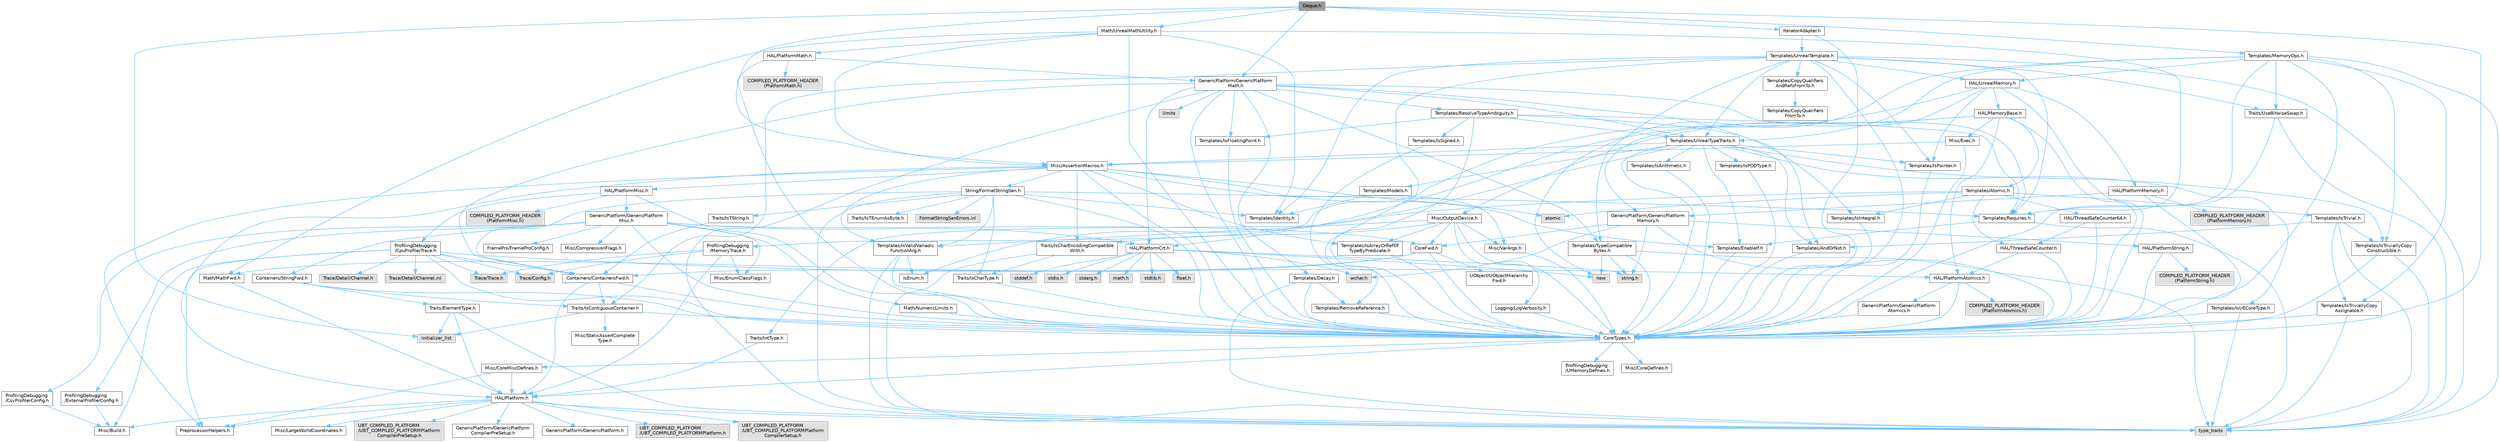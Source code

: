 digraph "Deque.h"
{
 // INTERACTIVE_SVG=YES
 // LATEX_PDF_SIZE
  bgcolor="transparent";
  edge [fontname=Helvetica,fontsize=10,labelfontname=Helvetica,labelfontsize=10];
  node [fontname=Helvetica,fontsize=10,shape=box,height=0.2,width=0.4];
  Node1 [id="Node000001",label="Deque.h",height=0.2,width=0.4,color="gray40", fillcolor="grey60", style="filled", fontcolor="black",tooltip=" "];
  Node1 -> Node2 [id="edge1_Node000001_Node000002",color="steelblue1",style="solid",tooltip=" "];
  Node2 [id="Node000002",label="CoreTypes.h",height=0.2,width=0.4,color="grey40", fillcolor="white", style="filled",URL="$dc/dec/CoreTypes_8h.html",tooltip=" "];
  Node2 -> Node3 [id="edge2_Node000002_Node000003",color="steelblue1",style="solid",tooltip=" "];
  Node3 [id="Node000003",label="HAL/Platform.h",height=0.2,width=0.4,color="grey40", fillcolor="white", style="filled",URL="$d9/dd0/Platform_8h.html",tooltip=" "];
  Node3 -> Node4 [id="edge3_Node000003_Node000004",color="steelblue1",style="solid",tooltip=" "];
  Node4 [id="Node000004",label="Misc/Build.h",height=0.2,width=0.4,color="grey40", fillcolor="white", style="filled",URL="$d3/dbb/Build_8h.html",tooltip=" "];
  Node3 -> Node5 [id="edge4_Node000003_Node000005",color="steelblue1",style="solid",tooltip=" "];
  Node5 [id="Node000005",label="Misc/LargeWorldCoordinates.h",height=0.2,width=0.4,color="grey40", fillcolor="white", style="filled",URL="$d2/dcb/LargeWorldCoordinates_8h.html",tooltip=" "];
  Node3 -> Node6 [id="edge5_Node000003_Node000006",color="steelblue1",style="solid",tooltip=" "];
  Node6 [id="Node000006",label="type_traits",height=0.2,width=0.4,color="grey60", fillcolor="#E0E0E0", style="filled",tooltip=" "];
  Node3 -> Node7 [id="edge6_Node000003_Node000007",color="steelblue1",style="solid",tooltip=" "];
  Node7 [id="Node000007",label="PreprocessorHelpers.h",height=0.2,width=0.4,color="grey40", fillcolor="white", style="filled",URL="$db/ddb/PreprocessorHelpers_8h.html",tooltip=" "];
  Node3 -> Node8 [id="edge7_Node000003_Node000008",color="steelblue1",style="solid",tooltip=" "];
  Node8 [id="Node000008",label="UBT_COMPILED_PLATFORM\l/UBT_COMPILED_PLATFORMPlatform\lCompilerPreSetup.h",height=0.2,width=0.4,color="grey60", fillcolor="#E0E0E0", style="filled",tooltip=" "];
  Node3 -> Node9 [id="edge8_Node000003_Node000009",color="steelblue1",style="solid",tooltip=" "];
  Node9 [id="Node000009",label="GenericPlatform/GenericPlatform\lCompilerPreSetup.h",height=0.2,width=0.4,color="grey40", fillcolor="white", style="filled",URL="$d9/dc8/GenericPlatformCompilerPreSetup_8h.html",tooltip=" "];
  Node3 -> Node10 [id="edge9_Node000003_Node000010",color="steelblue1",style="solid",tooltip=" "];
  Node10 [id="Node000010",label="GenericPlatform/GenericPlatform.h",height=0.2,width=0.4,color="grey40", fillcolor="white", style="filled",URL="$d6/d84/GenericPlatform_8h.html",tooltip=" "];
  Node3 -> Node11 [id="edge10_Node000003_Node000011",color="steelblue1",style="solid",tooltip=" "];
  Node11 [id="Node000011",label="UBT_COMPILED_PLATFORM\l/UBT_COMPILED_PLATFORMPlatform.h",height=0.2,width=0.4,color="grey60", fillcolor="#E0E0E0", style="filled",tooltip=" "];
  Node3 -> Node12 [id="edge11_Node000003_Node000012",color="steelblue1",style="solid",tooltip=" "];
  Node12 [id="Node000012",label="UBT_COMPILED_PLATFORM\l/UBT_COMPILED_PLATFORMPlatform\lCompilerSetup.h",height=0.2,width=0.4,color="grey60", fillcolor="#E0E0E0", style="filled",tooltip=" "];
  Node2 -> Node13 [id="edge12_Node000002_Node000013",color="steelblue1",style="solid",tooltip=" "];
  Node13 [id="Node000013",label="ProfilingDebugging\l/UMemoryDefines.h",height=0.2,width=0.4,color="grey40", fillcolor="white", style="filled",URL="$d2/da2/UMemoryDefines_8h.html",tooltip=" "];
  Node2 -> Node14 [id="edge13_Node000002_Node000014",color="steelblue1",style="solid",tooltip=" "];
  Node14 [id="Node000014",label="Misc/CoreMiscDefines.h",height=0.2,width=0.4,color="grey40", fillcolor="white", style="filled",URL="$da/d38/CoreMiscDefines_8h.html",tooltip=" "];
  Node14 -> Node3 [id="edge14_Node000014_Node000003",color="steelblue1",style="solid",tooltip=" "];
  Node14 -> Node7 [id="edge15_Node000014_Node000007",color="steelblue1",style="solid",tooltip=" "];
  Node2 -> Node15 [id="edge16_Node000002_Node000015",color="steelblue1",style="solid",tooltip=" "];
  Node15 [id="Node000015",label="Misc/CoreDefines.h",height=0.2,width=0.4,color="grey40", fillcolor="white", style="filled",URL="$d3/dd2/CoreDefines_8h.html",tooltip=" "];
  Node1 -> Node16 [id="edge17_Node000001_Node000016",color="steelblue1",style="solid",tooltip=" "];
  Node16 [id="Node000016",label="GenericPlatform/GenericPlatform\lMath.h",height=0.2,width=0.4,color="grey40", fillcolor="white", style="filled",URL="$d5/d79/GenericPlatformMath_8h.html",tooltip=" "];
  Node16 -> Node2 [id="edge18_Node000016_Node000002",color="steelblue1",style="solid",tooltip=" "];
  Node16 -> Node17 [id="edge19_Node000016_Node000017",color="steelblue1",style="solid",tooltip=" "];
  Node17 [id="Node000017",label="Containers/ContainersFwd.h",height=0.2,width=0.4,color="grey40", fillcolor="white", style="filled",URL="$d4/d0a/ContainersFwd_8h.html",tooltip=" "];
  Node17 -> Node3 [id="edge20_Node000017_Node000003",color="steelblue1",style="solid",tooltip=" "];
  Node17 -> Node2 [id="edge21_Node000017_Node000002",color="steelblue1",style="solid",tooltip=" "];
  Node17 -> Node18 [id="edge22_Node000017_Node000018",color="steelblue1",style="solid",tooltip=" "];
  Node18 [id="Node000018",label="Traits/IsContiguousContainer.h",height=0.2,width=0.4,color="grey40", fillcolor="white", style="filled",URL="$d5/d3c/IsContiguousContainer_8h.html",tooltip=" "];
  Node18 -> Node2 [id="edge23_Node000018_Node000002",color="steelblue1",style="solid",tooltip=" "];
  Node18 -> Node19 [id="edge24_Node000018_Node000019",color="steelblue1",style="solid",tooltip=" "];
  Node19 [id="Node000019",label="Misc/StaticAssertComplete\lType.h",height=0.2,width=0.4,color="grey40", fillcolor="white", style="filled",URL="$d5/d4e/StaticAssertCompleteType_8h.html",tooltip=" "];
  Node18 -> Node20 [id="edge25_Node000018_Node000020",color="steelblue1",style="solid",tooltip=" "];
  Node20 [id="Node000020",label="initializer_list",height=0.2,width=0.4,color="grey60", fillcolor="#E0E0E0", style="filled",tooltip=" "];
  Node16 -> Node21 [id="edge26_Node000016_Node000021",color="steelblue1",style="solid",tooltip=" "];
  Node21 [id="Node000021",label="HAL/PlatformCrt.h",height=0.2,width=0.4,color="grey40", fillcolor="white", style="filled",URL="$d8/d75/PlatformCrt_8h.html",tooltip=" "];
  Node21 -> Node22 [id="edge27_Node000021_Node000022",color="steelblue1",style="solid",tooltip=" "];
  Node22 [id="Node000022",label="new",height=0.2,width=0.4,color="grey60", fillcolor="#E0E0E0", style="filled",tooltip=" "];
  Node21 -> Node23 [id="edge28_Node000021_Node000023",color="steelblue1",style="solid",tooltip=" "];
  Node23 [id="Node000023",label="wchar.h",height=0.2,width=0.4,color="grey60", fillcolor="#E0E0E0", style="filled",tooltip=" "];
  Node21 -> Node24 [id="edge29_Node000021_Node000024",color="steelblue1",style="solid",tooltip=" "];
  Node24 [id="Node000024",label="stddef.h",height=0.2,width=0.4,color="grey60", fillcolor="#E0E0E0", style="filled",tooltip=" "];
  Node21 -> Node25 [id="edge30_Node000021_Node000025",color="steelblue1",style="solid",tooltip=" "];
  Node25 [id="Node000025",label="stdlib.h",height=0.2,width=0.4,color="grey60", fillcolor="#E0E0E0", style="filled",tooltip=" "];
  Node21 -> Node26 [id="edge31_Node000021_Node000026",color="steelblue1",style="solid",tooltip=" "];
  Node26 [id="Node000026",label="stdio.h",height=0.2,width=0.4,color="grey60", fillcolor="#E0E0E0", style="filled",tooltip=" "];
  Node21 -> Node27 [id="edge32_Node000021_Node000027",color="steelblue1",style="solid",tooltip=" "];
  Node27 [id="Node000027",label="stdarg.h",height=0.2,width=0.4,color="grey60", fillcolor="#E0E0E0", style="filled",tooltip=" "];
  Node21 -> Node28 [id="edge33_Node000021_Node000028",color="steelblue1",style="solid",tooltip=" "];
  Node28 [id="Node000028",label="math.h",height=0.2,width=0.4,color="grey60", fillcolor="#E0E0E0", style="filled",tooltip=" "];
  Node21 -> Node29 [id="edge34_Node000021_Node000029",color="steelblue1",style="solid",tooltip=" "];
  Node29 [id="Node000029",label="float.h",height=0.2,width=0.4,color="grey60", fillcolor="#E0E0E0", style="filled",tooltip=" "];
  Node21 -> Node30 [id="edge35_Node000021_Node000030",color="steelblue1",style="solid",tooltip=" "];
  Node30 [id="Node000030",label="string.h",height=0.2,width=0.4,color="grey60", fillcolor="#E0E0E0", style="filled",tooltip=" "];
  Node16 -> Node31 [id="edge36_Node000016_Node000031",color="steelblue1",style="solid",tooltip=" "];
  Node31 [id="Node000031",label="Templates/AndOrNot.h",height=0.2,width=0.4,color="grey40", fillcolor="white", style="filled",URL="$db/d0a/AndOrNot_8h.html",tooltip=" "];
  Node31 -> Node2 [id="edge37_Node000031_Node000002",color="steelblue1",style="solid",tooltip=" "];
  Node16 -> Node32 [id="edge38_Node000016_Node000032",color="steelblue1",style="solid",tooltip=" "];
  Node32 [id="Node000032",label="Templates/Decay.h",height=0.2,width=0.4,color="grey40", fillcolor="white", style="filled",URL="$dd/d0f/Decay_8h.html",tooltip=" "];
  Node32 -> Node2 [id="edge39_Node000032_Node000002",color="steelblue1",style="solid",tooltip=" "];
  Node32 -> Node33 [id="edge40_Node000032_Node000033",color="steelblue1",style="solid",tooltip=" "];
  Node33 [id="Node000033",label="Templates/RemoveReference.h",height=0.2,width=0.4,color="grey40", fillcolor="white", style="filled",URL="$da/dbe/RemoveReference_8h.html",tooltip=" "];
  Node33 -> Node2 [id="edge41_Node000033_Node000002",color="steelblue1",style="solid",tooltip=" "];
  Node32 -> Node6 [id="edge42_Node000032_Node000006",color="steelblue1",style="solid",tooltip=" "];
  Node16 -> Node34 [id="edge43_Node000016_Node000034",color="steelblue1",style="solid",tooltip=" "];
  Node34 [id="Node000034",label="Templates/IsFloatingPoint.h",height=0.2,width=0.4,color="grey40", fillcolor="white", style="filled",URL="$d3/d11/IsFloatingPoint_8h.html",tooltip=" "];
  Node34 -> Node2 [id="edge44_Node000034_Node000002",color="steelblue1",style="solid",tooltip=" "];
  Node16 -> Node35 [id="edge45_Node000016_Node000035",color="steelblue1",style="solid",tooltip=" "];
  Node35 [id="Node000035",label="Templates/UnrealTypeTraits.h",height=0.2,width=0.4,color="grey40", fillcolor="white", style="filled",URL="$d2/d2d/UnrealTypeTraits_8h.html",tooltip=" "];
  Node35 -> Node2 [id="edge46_Node000035_Node000002",color="steelblue1",style="solid",tooltip=" "];
  Node35 -> Node36 [id="edge47_Node000035_Node000036",color="steelblue1",style="solid",tooltip=" "];
  Node36 [id="Node000036",label="Templates/IsPointer.h",height=0.2,width=0.4,color="grey40", fillcolor="white", style="filled",URL="$d7/d05/IsPointer_8h.html",tooltip=" "];
  Node36 -> Node2 [id="edge48_Node000036_Node000002",color="steelblue1",style="solid",tooltip=" "];
  Node35 -> Node37 [id="edge49_Node000035_Node000037",color="steelblue1",style="solid",tooltip=" "];
  Node37 [id="Node000037",label="Misc/AssertionMacros.h",height=0.2,width=0.4,color="grey40", fillcolor="white", style="filled",URL="$d0/dfa/AssertionMacros_8h.html",tooltip=" "];
  Node37 -> Node2 [id="edge50_Node000037_Node000002",color="steelblue1",style="solid",tooltip=" "];
  Node37 -> Node3 [id="edge51_Node000037_Node000003",color="steelblue1",style="solid",tooltip=" "];
  Node37 -> Node38 [id="edge52_Node000037_Node000038",color="steelblue1",style="solid",tooltip=" "];
  Node38 [id="Node000038",label="HAL/PlatformMisc.h",height=0.2,width=0.4,color="grey40", fillcolor="white", style="filled",URL="$d0/df5/PlatformMisc_8h.html",tooltip=" "];
  Node38 -> Node2 [id="edge53_Node000038_Node000002",color="steelblue1",style="solid",tooltip=" "];
  Node38 -> Node39 [id="edge54_Node000038_Node000039",color="steelblue1",style="solid",tooltip=" "];
  Node39 [id="Node000039",label="GenericPlatform/GenericPlatform\lMisc.h",height=0.2,width=0.4,color="grey40", fillcolor="white", style="filled",URL="$db/d9a/GenericPlatformMisc_8h.html",tooltip=" "];
  Node39 -> Node40 [id="edge55_Node000039_Node000040",color="steelblue1",style="solid",tooltip=" "];
  Node40 [id="Node000040",label="Containers/StringFwd.h",height=0.2,width=0.4,color="grey40", fillcolor="white", style="filled",URL="$df/d37/StringFwd_8h.html",tooltip=" "];
  Node40 -> Node2 [id="edge56_Node000040_Node000002",color="steelblue1",style="solid",tooltip=" "];
  Node40 -> Node41 [id="edge57_Node000040_Node000041",color="steelblue1",style="solid",tooltip=" "];
  Node41 [id="Node000041",label="Traits/ElementType.h",height=0.2,width=0.4,color="grey40", fillcolor="white", style="filled",URL="$d5/d4f/ElementType_8h.html",tooltip=" "];
  Node41 -> Node3 [id="edge58_Node000041_Node000003",color="steelblue1",style="solid",tooltip=" "];
  Node41 -> Node20 [id="edge59_Node000041_Node000020",color="steelblue1",style="solid",tooltip=" "];
  Node41 -> Node6 [id="edge60_Node000041_Node000006",color="steelblue1",style="solid",tooltip=" "];
  Node40 -> Node18 [id="edge61_Node000040_Node000018",color="steelblue1",style="solid",tooltip=" "];
  Node39 -> Node42 [id="edge62_Node000039_Node000042",color="steelblue1",style="solid",tooltip=" "];
  Node42 [id="Node000042",label="CoreFwd.h",height=0.2,width=0.4,color="grey40", fillcolor="white", style="filled",URL="$d1/d1e/CoreFwd_8h.html",tooltip=" "];
  Node42 -> Node2 [id="edge63_Node000042_Node000002",color="steelblue1",style="solid",tooltip=" "];
  Node42 -> Node17 [id="edge64_Node000042_Node000017",color="steelblue1",style="solid",tooltip=" "];
  Node42 -> Node43 [id="edge65_Node000042_Node000043",color="steelblue1",style="solid",tooltip=" "];
  Node43 [id="Node000043",label="Math/MathFwd.h",height=0.2,width=0.4,color="grey40", fillcolor="white", style="filled",URL="$d2/d10/MathFwd_8h.html",tooltip=" "];
  Node43 -> Node3 [id="edge66_Node000043_Node000003",color="steelblue1",style="solid",tooltip=" "];
  Node42 -> Node44 [id="edge67_Node000042_Node000044",color="steelblue1",style="solid",tooltip=" "];
  Node44 [id="Node000044",label="UObject/UObjectHierarchy\lFwd.h",height=0.2,width=0.4,color="grey40", fillcolor="white", style="filled",URL="$d3/d13/UObjectHierarchyFwd_8h.html",tooltip=" "];
  Node39 -> Node2 [id="edge68_Node000039_Node000002",color="steelblue1",style="solid",tooltip=" "];
  Node39 -> Node45 [id="edge69_Node000039_Node000045",color="steelblue1",style="solid",tooltip=" "];
  Node45 [id="Node000045",label="FramePro/FrameProConfig.h",height=0.2,width=0.4,color="grey40", fillcolor="white", style="filled",URL="$d7/d90/FrameProConfig_8h.html",tooltip=" "];
  Node39 -> Node21 [id="edge70_Node000039_Node000021",color="steelblue1",style="solid",tooltip=" "];
  Node39 -> Node46 [id="edge71_Node000039_Node000046",color="steelblue1",style="solid",tooltip=" "];
  Node46 [id="Node000046",label="Math/NumericLimits.h",height=0.2,width=0.4,color="grey40", fillcolor="white", style="filled",URL="$df/d1b/NumericLimits_8h.html",tooltip=" "];
  Node46 -> Node2 [id="edge72_Node000046_Node000002",color="steelblue1",style="solid",tooltip=" "];
  Node39 -> Node47 [id="edge73_Node000039_Node000047",color="steelblue1",style="solid",tooltip=" "];
  Node47 [id="Node000047",label="Misc/CompressionFlags.h",height=0.2,width=0.4,color="grey40", fillcolor="white", style="filled",URL="$d9/d76/CompressionFlags_8h.html",tooltip=" "];
  Node39 -> Node48 [id="edge74_Node000039_Node000048",color="steelblue1",style="solid",tooltip=" "];
  Node48 [id="Node000048",label="Misc/EnumClassFlags.h",height=0.2,width=0.4,color="grey40", fillcolor="white", style="filled",URL="$d8/de7/EnumClassFlags_8h.html",tooltip=" "];
  Node39 -> Node49 [id="edge75_Node000039_Node000049",color="steelblue1",style="solid",tooltip=" "];
  Node49 [id="Node000049",label="ProfilingDebugging\l/CsvProfilerConfig.h",height=0.2,width=0.4,color="grey40", fillcolor="white", style="filled",URL="$d3/d88/CsvProfilerConfig_8h.html",tooltip=" "];
  Node49 -> Node4 [id="edge76_Node000049_Node000004",color="steelblue1",style="solid",tooltip=" "];
  Node39 -> Node50 [id="edge77_Node000039_Node000050",color="steelblue1",style="solid",tooltip=" "];
  Node50 [id="Node000050",label="ProfilingDebugging\l/ExternalProfilerConfig.h",height=0.2,width=0.4,color="grey40", fillcolor="white", style="filled",URL="$d3/dbb/ExternalProfilerConfig_8h.html",tooltip=" "];
  Node50 -> Node4 [id="edge78_Node000050_Node000004",color="steelblue1",style="solid",tooltip=" "];
  Node38 -> Node51 [id="edge79_Node000038_Node000051",color="steelblue1",style="solid",tooltip=" "];
  Node51 [id="Node000051",label="COMPILED_PLATFORM_HEADER\l(PlatformMisc.h)",height=0.2,width=0.4,color="grey60", fillcolor="#E0E0E0", style="filled",tooltip=" "];
  Node38 -> Node52 [id="edge80_Node000038_Node000052",color="steelblue1",style="solid",tooltip=" "];
  Node52 [id="Node000052",label="ProfilingDebugging\l/CpuProfilerTrace.h",height=0.2,width=0.4,color="grey40", fillcolor="white", style="filled",URL="$da/dcb/CpuProfilerTrace_8h.html",tooltip=" "];
  Node52 -> Node2 [id="edge81_Node000052_Node000002",color="steelblue1",style="solid",tooltip=" "];
  Node52 -> Node17 [id="edge82_Node000052_Node000017",color="steelblue1",style="solid",tooltip=" "];
  Node52 -> Node53 [id="edge83_Node000052_Node000053",color="steelblue1",style="solid",tooltip=" "];
  Node53 [id="Node000053",label="HAL/PlatformAtomics.h",height=0.2,width=0.4,color="grey40", fillcolor="white", style="filled",URL="$d3/d36/PlatformAtomics_8h.html",tooltip=" "];
  Node53 -> Node2 [id="edge84_Node000053_Node000002",color="steelblue1",style="solid",tooltip=" "];
  Node53 -> Node54 [id="edge85_Node000053_Node000054",color="steelblue1",style="solid",tooltip=" "];
  Node54 [id="Node000054",label="GenericPlatform/GenericPlatform\lAtomics.h",height=0.2,width=0.4,color="grey40", fillcolor="white", style="filled",URL="$da/d72/GenericPlatformAtomics_8h.html",tooltip=" "];
  Node54 -> Node2 [id="edge86_Node000054_Node000002",color="steelblue1",style="solid",tooltip=" "];
  Node53 -> Node55 [id="edge87_Node000053_Node000055",color="steelblue1",style="solid",tooltip=" "];
  Node55 [id="Node000055",label="COMPILED_PLATFORM_HEADER\l(PlatformAtomics.h)",height=0.2,width=0.4,color="grey60", fillcolor="#E0E0E0", style="filled",tooltip=" "];
  Node52 -> Node7 [id="edge88_Node000052_Node000007",color="steelblue1",style="solid",tooltip=" "];
  Node52 -> Node4 [id="edge89_Node000052_Node000004",color="steelblue1",style="solid",tooltip=" "];
  Node52 -> Node56 [id="edge90_Node000052_Node000056",color="steelblue1",style="solid",tooltip=" "];
  Node56 [id="Node000056",label="Trace/Config.h",height=0.2,width=0.4,color="grey60", fillcolor="#E0E0E0", style="filled",tooltip=" "];
  Node52 -> Node57 [id="edge91_Node000052_Node000057",color="steelblue1",style="solid",tooltip=" "];
  Node57 [id="Node000057",label="Trace/Detail/Channel.h",height=0.2,width=0.4,color="grey60", fillcolor="#E0E0E0", style="filled",tooltip=" "];
  Node52 -> Node58 [id="edge92_Node000052_Node000058",color="steelblue1",style="solid",tooltip=" "];
  Node58 [id="Node000058",label="Trace/Detail/Channel.inl",height=0.2,width=0.4,color="grey60", fillcolor="#E0E0E0", style="filled",tooltip=" "];
  Node52 -> Node59 [id="edge93_Node000052_Node000059",color="steelblue1",style="solid",tooltip=" "];
  Node59 [id="Node000059",label="Trace/Trace.h",height=0.2,width=0.4,color="grey60", fillcolor="#E0E0E0", style="filled",tooltip=" "];
  Node37 -> Node7 [id="edge94_Node000037_Node000007",color="steelblue1",style="solid",tooltip=" "];
  Node37 -> Node60 [id="edge95_Node000037_Node000060",color="steelblue1",style="solid",tooltip=" "];
  Node60 [id="Node000060",label="Templates/EnableIf.h",height=0.2,width=0.4,color="grey40", fillcolor="white", style="filled",URL="$d7/d60/EnableIf_8h.html",tooltip=" "];
  Node60 -> Node2 [id="edge96_Node000060_Node000002",color="steelblue1",style="solid",tooltip=" "];
  Node37 -> Node61 [id="edge97_Node000037_Node000061",color="steelblue1",style="solid",tooltip=" "];
  Node61 [id="Node000061",label="Templates/IsArrayOrRefOf\lTypeByPredicate.h",height=0.2,width=0.4,color="grey40", fillcolor="white", style="filled",URL="$d6/da1/IsArrayOrRefOfTypeByPredicate_8h.html",tooltip=" "];
  Node61 -> Node2 [id="edge98_Node000061_Node000002",color="steelblue1",style="solid",tooltip=" "];
  Node37 -> Node62 [id="edge99_Node000037_Node000062",color="steelblue1",style="solid",tooltip=" "];
  Node62 [id="Node000062",label="Templates/IsValidVariadic\lFunctionArg.h",height=0.2,width=0.4,color="grey40", fillcolor="white", style="filled",URL="$d0/dc8/IsValidVariadicFunctionArg_8h.html",tooltip=" "];
  Node62 -> Node2 [id="edge100_Node000062_Node000002",color="steelblue1",style="solid",tooltip=" "];
  Node62 -> Node63 [id="edge101_Node000062_Node000063",color="steelblue1",style="solid",tooltip=" "];
  Node63 [id="Node000063",label="IsEnum.h",height=0.2,width=0.4,color="grey40", fillcolor="white", style="filled",URL="$d4/de5/IsEnum_8h.html",tooltip=" "];
  Node62 -> Node6 [id="edge102_Node000062_Node000006",color="steelblue1",style="solid",tooltip=" "];
  Node37 -> Node64 [id="edge103_Node000037_Node000064",color="steelblue1",style="solid",tooltip=" "];
  Node64 [id="Node000064",label="Traits/IsCharEncodingCompatible\lWith.h",height=0.2,width=0.4,color="grey40", fillcolor="white", style="filled",URL="$df/dd1/IsCharEncodingCompatibleWith_8h.html",tooltip=" "];
  Node64 -> Node6 [id="edge104_Node000064_Node000006",color="steelblue1",style="solid",tooltip=" "];
  Node64 -> Node65 [id="edge105_Node000064_Node000065",color="steelblue1",style="solid",tooltip=" "];
  Node65 [id="Node000065",label="Traits/IsCharType.h",height=0.2,width=0.4,color="grey40", fillcolor="white", style="filled",URL="$db/d51/IsCharType_8h.html",tooltip=" "];
  Node65 -> Node2 [id="edge106_Node000065_Node000002",color="steelblue1",style="solid",tooltip=" "];
  Node37 -> Node66 [id="edge107_Node000037_Node000066",color="steelblue1",style="solid",tooltip=" "];
  Node66 [id="Node000066",label="Misc/VarArgs.h",height=0.2,width=0.4,color="grey40", fillcolor="white", style="filled",URL="$d5/d6f/VarArgs_8h.html",tooltip=" "];
  Node66 -> Node2 [id="edge108_Node000066_Node000002",color="steelblue1",style="solid",tooltip=" "];
  Node37 -> Node67 [id="edge109_Node000037_Node000067",color="steelblue1",style="solid",tooltip=" "];
  Node67 [id="Node000067",label="String/FormatStringSan.h",height=0.2,width=0.4,color="grey40", fillcolor="white", style="filled",URL="$d3/d8b/FormatStringSan_8h.html",tooltip=" "];
  Node67 -> Node6 [id="edge110_Node000067_Node000006",color="steelblue1",style="solid",tooltip=" "];
  Node67 -> Node2 [id="edge111_Node000067_Node000002",color="steelblue1",style="solid",tooltip=" "];
  Node67 -> Node68 [id="edge112_Node000067_Node000068",color="steelblue1",style="solid",tooltip=" "];
  Node68 [id="Node000068",label="Templates/Requires.h",height=0.2,width=0.4,color="grey40", fillcolor="white", style="filled",URL="$dc/d96/Requires_8h.html",tooltip=" "];
  Node68 -> Node60 [id="edge113_Node000068_Node000060",color="steelblue1",style="solid",tooltip=" "];
  Node68 -> Node6 [id="edge114_Node000068_Node000006",color="steelblue1",style="solid",tooltip=" "];
  Node67 -> Node69 [id="edge115_Node000067_Node000069",color="steelblue1",style="solid",tooltip=" "];
  Node69 [id="Node000069",label="Templates/Identity.h",height=0.2,width=0.4,color="grey40", fillcolor="white", style="filled",URL="$d0/dd5/Identity_8h.html",tooltip=" "];
  Node67 -> Node62 [id="edge116_Node000067_Node000062",color="steelblue1",style="solid",tooltip=" "];
  Node67 -> Node65 [id="edge117_Node000067_Node000065",color="steelblue1",style="solid",tooltip=" "];
  Node67 -> Node70 [id="edge118_Node000067_Node000070",color="steelblue1",style="solid",tooltip=" "];
  Node70 [id="Node000070",label="Traits/IsTEnumAsByte.h",height=0.2,width=0.4,color="grey40", fillcolor="white", style="filled",URL="$d1/de6/IsTEnumAsByte_8h.html",tooltip=" "];
  Node67 -> Node71 [id="edge119_Node000067_Node000071",color="steelblue1",style="solid",tooltip=" "];
  Node71 [id="Node000071",label="Traits/IsTString.h",height=0.2,width=0.4,color="grey40", fillcolor="white", style="filled",URL="$d0/df8/IsTString_8h.html",tooltip=" "];
  Node71 -> Node17 [id="edge120_Node000071_Node000017",color="steelblue1",style="solid",tooltip=" "];
  Node67 -> Node17 [id="edge121_Node000067_Node000017",color="steelblue1",style="solid",tooltip=" "];
  Node67 -> Node72 [id="edge122_Node000067_Node000072",color="steelblue1",style="solid",tooltip=" "];
  Node72 [id="Node000072",label="FormatStringSanErrors.inl",height=0.2,width=0.4,color="grey60", fillcolor="#E0E0E0", style="filled",tooltip=" "];
  Node37 -> Node73 [id="edge123_Node000037_Node000073",color="steelblue1",style="solid",tooltip=" "];
  Node73 [id="Node000073",label="atomic",height=0.2,width=0.4,color="grey60", fillcolor="#E0E0E0", style="filled",tooltip=" "];
  Node35 -> Node31 [id="edge124_Node000035_Node000031",color="steelblue1",style="solid",tooltip=" "];
  Node35 -> Node60 [id="edge125_Node000035_Node000060",color="steelblue1",style="solid",tooltip=" "];
  Node35 -> Node74 [id="edge126_Node000035_Node000074",color="steelblue1",style="solid",tooltip=" "];
  Node74 [id="Node000074",label="Templates/IsArithmetic.h",height=0.2,width=0.4,color="grey40", fillcolor="white", style="filled",URL="$d2/d5d/IsArithmetic_8h.html",tooltip=" "];
  Node74 -> Node2 [id="edge127_Node000074_Node000002",color="steelblue1",style="solid",tooltip=" "];
  Node35 -> Node63 [id="edge128_Node000035_Node000063",color="steelblue1",style="solid",tooltip=" "];
  Node35 -> Node75 [id="edge129_Node000035_Node000075",color="steelblue1",style="solid",tooltip=" "];
  Node75 [id="Node000075",label="Templates/Models.h",height=0.2,width=0.4,color="grey40", fillcolor="white", style="filled",URL="$d3/d0c/Models_8h.html",tooltip=" "];
  Node75 -> Node69 [id="edge130_Node000075_Node000069",color="steelblue1",style="solid",tooltip=" "];
  Node35 -> Node76 [id="edge131_Node000035_Node000076",color="steelblue1",style="solid",tooltip=" "];
  Node76 [id="Node000076",label="Templates/IsPODType.h",height=0.2,width=0.4,color="grey40", fillcolor="white", style="filled",URL="$d7/db1/IsPODType_8h.html",tooltip=" "];
  Node76 -> Node2 [id="edge132_Node000076_Node000002",color="steelblue1",style="solid",tooltip=" "];
  Node35 -> Node77 [id="edge133_Node000035_Node000077",color="steelblue1",style="solid",tooltip=" "];
  Node77 [id="Node000077",label="Templates/IsUECoreType.h",height=0.2,width=0.4,color="grey40", fillcolor="white", style="filled",URL="$d1/db8/IsUECoreType_8h.html",tooltip=" "];
  Node77 -> Node2 [id="edge134_Node000077_Node000002",color="steelblue1",style="solid",tooltip=" "];
  Node77 -> Node6 [id="edge135_Node000077_Node000006",color="steelblue1",style="solid",tooltip=" "];
  Node35 -> Node78 [id="edge136_Node000035_Node000078",color="steelblue1",style="solid",tooltip=" "];
  Node78 [id="Node000078",label="Templates/IsTriviallyCopy\lConstructible.h",height=0.2,width=0.4,color="grey40", fillcolor="white", style="filled",URL="$d3/d78/IsTriviallyCopyConstructible_8h.html",tooltip=" "];
  Node78 -> Node2 [id="edge137_Node000078_Node000002",color="steelblue1",style="solid",tooltip=" "];
  Node78 -> Node6 [id="edge138_Node000078_Node000006",color="steelblue1",style="solid",tooltip=" "];
  Node16 -> Node68 [id="edge139_Node000016_Node000068",color="steelblue1",style="solid",tooltip=" "];
  Node16 -> Node79 [id="edge140_Node000016_Node000079",color="steelblue1",style="solid",tooltip=" "];
  Node79 [id="Node000079",label="Templates/ResolveTypeAmbiguity.h",height=0.2,width=0.4,color="grey40", fillcolor="white", style="filled",URL="$df/d1f/ResolveTypeAmbiguity_8h.html",tooltip=" "];
  Node79 -> Node2 [id="edge141_Node000079_Node000002",color="steelblue1",style="solid",tooltip=" "];
  Node79 -> Node34 [id="edge142_Node000079_Node000034",color="steelblue1",style="solid",tooltip=" "];
  Node79 -> Node35 [id="edge143_Node000079_Node000035",color="steelblue1",style="solid",tooltip=" "];
  Node79 -> Node80 [id="edge144_Node000079_Node000080",color="steelblue1",style="solid",tooltip=" "];
  Node80 [id="Node000080",label="Templates/IsSigned.h",height=0.2,width=0.4,color="grey40", fillcolor="white", style="filled",URL="$d8/dd8/IsSigned_8h.html",tooltip=" "];
  Node80 -> Node2 [id="edge145_Node000080_Node000002",color="steelblue1",style="solid",tooltip=" "];
  Node79 -> Node81 [id="edge146_Node000079_Node000081",color="steelblue1",style="solid",tooltip=" "];
  Node81 [id="Node000081",label="Templates/IsIntegral.h",height=0.2,width=0.4,color="grey40", fillcolor="white", style="filled",URL="$da/d64/IsIntegral_8h.html",tooltip=" "];
  Node81 -> Node2 [id="edge147_Node000081_Node000002",color="steelblue1",style="solid",tooltip=" "];
  Node79 -> Node68 [id="edge148_Node000079_Node000068",color="steelblue1",style="solid",tooltip=" "];
  Node16 -> Node82 [id="edge149_Node000016_Node000082",color="steelblue1",style="solid",tooltip=" "];
  Node82 [id="Node000082",label="Templates/TypeCompatible\lBytes.h",height=0.2,width=0.4,color="grey40", fillcolor="white", style="filled",URL="$df/d0a/TypeCompatibleBytes_8h.html",tooltip=" "];
  Node82 -> Node2 [id="edge150_Node000082_Node000002",color="steelblue1",style="solid",tooltip=" "];
  Node82 -> Node30 [id="edge151_Node000082_Node000030",color="steelblue1",style="solid",tooltip=" "];
  Node82 -> Node22 [id="edge152_Node000082_Node000022",color="steelblue1",style="solid",tooltip=" "];
  Node82 -> Node6 [id="edge153_Node000082_Node000006",color="steelblue1",style="solid",tooltip=" "];
  Node16 -> Node83 [id="edge154_Node000016_Node000083",color="steelblue1",style="solid",tooltip=" "];
  Node83 [id="Node000083",label="limits",height=0.2,width=0.4,color="grey60", fillcolor="#E0E0E0", style="filled",tooltip=" "];
  Node16 -> Node6 [id="edge155_Node000016_Node000006",color="steelblue1",style="solid",tooltip=" "];
  Node1 -> Node84 [id="edge156_Node000001_Node000084",color="steelblue1",style="solid",tooltip=" "];
  Node84 [id="Node000084",label="IteratorAdapter.h",height=0.2,width=0.4,color="grey40", fillcolor="white", style="filled",URL="$db/dcd/IteratorAdapter_8h.html",tooltip=" "];
  Node84 -> Node2 [id="edge157_Node000084_Node000002",color="steelblue1",style="solid",tooltip=" "];
  Node84 -> Node85 [id="edge158_Node000084_Node000085",color="steelblue1",style="solid",tooltip=" "];
  Node85 [id="Node000085",label="Templates/UnrealTemplate.h",height=0.2,width=0.4,color="grey40", fillcolor="white", style="filled",URL="$d4/d24/UnrealTemplate_8h.html",tooltip=" "];
  Node85 -> Node2 [id="edge159_Node000085_Node000002",color="steelblue1",style="solid",tooltip=" "];
  Node85 -> Node36 [id="edge160_Node000085_Node000036",color="steelblue1",style="solid",tooltip=" "];
  Node85 -> Node86 [id="edge161_Node000085_Node000086",color="steelblue1",style="solid",tooltip=" "];
  Node86 [id="Node000086",label="HAL/UnrealMemory.h",height=0.2,width=0.4,color="grey40", fillcolor="white", style="filled",URL="$d9/d96/UnrealMemory_8h.html",tooltip=" "];
  Node86 -> Node2 [id="edge162_Node000086_Node000002",color="steelblue1",style="solid",tooltip=" "];
  Node86 -> Node87 [id="edge163_Node000086_Node000087",color="steelblue1",style="solid",tooltip=" "];
  Node87 [id="Node000087",label="GenericPlatform/GenericPlatform\lMemory.h",height=0.2,width=0.4,color="grey40", fillcolor="white", style="filled",URL="$dd/d22/GenericPlatformMemory_8h.html",tooltip=" "];
  Node87 -> Node42 [id="edge164_Node000087_Node000042",color="steelblue1",style="solid",tooltip=" "];
  Node87 -> Node2 [id="edge165_Node000087_Node000002",color="steelblue1",style="solid",tooltip=" "];
  Node87 -> Node88 [id="edge166_Node000087_Node000088",color="steelblue1",style="solid",tooltip=" "];
  Node88 [id="Node000088",label="HAL/PlatformString.h",height=0.2,width=0.4,color="grey40", fillcolor="white", style="filled",URL="$db/db5/PlatformString_8h.html",tooltip=" "];
  Node88 -> Node2 [id="edge167_Node000088_Node000002",color="steelblue1",style="solid",tooltip=" "];
  Node88 -> Node89 [id="edge168_Node000088_Node000089",color="steelblue1",style="solid",tooltip=" "];
  Node89 [id="Node000089",label="COMPILED_PLATFORM_HEADER\l(PlatformString.h)",height=0.2,width=0.4,color="grey60", fillcolor="#E0E0E0", style="filled",tooltip=" "];
  Node87 -> Node30 [id="edge169_Node000087_Node000030",color="steelblue1",style="solid",tooltip=" "];
  Node87 -> Node23 [id="edge170_Node000087_Node000023",color="steelblue1",style="solid",tooltip=" "];
  Node86 -> Node90 [id="edge171_Node000086_Node000090",color="steelblue1",style="solid",tooltip=" "];
  Node90 [id="Node000090",label="HAL/MemoryBase.h",height=0.2,width=0.4,color="grey40", fillcolor="white", style="filled",URL="$d6/d9f/MemoryBase_8h.html",tooltip=" "];
  Node90 -> Node2 [id="edge172_Node000090_Node000002",color="steelblue1",style="solid",tooltip=" "];
  Node90 -> Node53 [id="edge173_Node000090_Node000053",color="steelblue1",style="solid",tooltip=" "];
  Node90 -> Node21 [id="edge174_Node000090_Node000021",color="steelblue1",style="solid",tooltip=" "];
  Node90 -> Node91 [id="edge175_Node000090_Node000091",color="steelblue1",style="solid",tooltip=" "];
  Node91 [id="Node000091",label="Misc/Exec.h",height=0.2,width=0.4,color="grey40", fillcolor="white", style="filled",URL="$de/ddb/Exec_8h.html",tooltip=" "];
  Node91 -> Node2 [id="edge176_Node000091_Node000002",color="steelblue1",style="solid",tooltip=" "];
  Node91 -> Node37 [id="edge177_Node000091_Node000037",color="steelblue1",style="solid",tooltip=" "];
  Node90 -> Node92 [id="edge178_Node000090_Node000092",color="steelblue1",style="solid",tooltip=" "];
  Node92 [id="Node000092",label="Misc/OutputDevice.h",height=0.2,width=0.4,color="grey40", fillcolor="white", style="filled",URL="$d7/d32/OutputDevice_8h.html",tooltip=" "];
  Node92 -> Node42 [id="edge179_Node000092_Node000042",color="steelblue1",style="solid",tooltip=" "];
  Node92 -> Node2 [id="edge180_Node000092_Node000002",color="steelblue1",style="solid",tooltip=" "];
  Node92 -> Node93 [id="edge181_Node000092_Node000093",color="steelblue1",style="solid",tooltip=" "];
  Node93 [id="Node000093",label="Logging/LogVerbosity.h",height=0.2,width=0.4,color="grey40", fillcolor="white", style="filled",URL="$d2/d8f/LogVerbosity_8h.html",tooltip=" "];
  Node93 -> Node2 [id="edge182_Node000093_Node000002",color="steelblue1",style="solid",tooltip=" "];
  Node92 -> Node66 [id="edge183_Node000092_Node000066",color="steelblue1",style="solid",tooltip=" "];
  Node92 -> Node61 [id="edge184_Node000092_Node000061",color="steelblue1",style="solid",tooltip=" "];
  Node92 -> Node62 [id="edge185_Node000092_Node000062",color="steelblue1",style="solid",tooltip=" "];
  Node92 -> Node64 [id="edge186_Node000092_Node000064",color="steelblue1",style="solid",tooltip=" "];
  Node90 -> Node94 [id="edge187_Node000090_Node000094",color="steelblue1",style="solid",tooltip=" "];
  Node94 [id="Node000094",label="Templates/Atomic.h",height=0.2,width=0.4,color="grey40", fillcolor="white", style="filled",URL="$d3/d91/Atomic_8h.html",tooltip=" "];
  Node94 -> Node95 [id="edge188_Node000094_Node000095",color="steelblue1",style="solid",tooltip=" "];
  Node95 [id="Node000095",label="HAL/ThreadSafeCounter.h",height=0.2,width=0.4,color="grey40", fillcolor="white", style="filled",URL="$dc/dc9/ThreadSafeCounter_8h.html",tooltip=" "];
  Node95 -> Node2 [id="edge189_Node000095_Node000002",color="steelblue1",style="solid",tooltip=" "];
  Node95 -> Node53 [id="edge190_Node000095_Node000053",color="steelblue1",style="solid",tooltip=" "];
  Node94 -> Node96 [id="edge191_Node000094_Node000096",color="steelblue1",style="solid",tooltip=" "];
  Node96 [id="Node000096",label="HAL/ThreadSafeCounter64.h",height=0.2,width=0.4,color="grey40", fillcolor="white", style="filled",URL="$d0/d12/ThreadSafeCounter64_8h.html",tooltip=" "];
  Node96 -> Node2 [id="edge192_Node000096_Node000002",color="steelblue1",style="solid",tooltip=" "];
  Node96 -> Node95 [id="edge193_Node000096_Node000095",color="steelblue1",style="solid",tooltip=" "];
  Node94 -> Node81 [id="edge194_Node000094_Node000081",color="steelblue1",style="solid",tooltip=" "];
  Node94 -> Node97 [id="edge195_Node000094_Node000097",color="steelblue1",style="solid",tooltip=" "];
  Node97 [id="Node000097",label="Templates/IsTrivial.h",height=0.2,width=0.4,color="grey40", fillcolor="white", style="filled",URL="$da/d4c/IsTrivial_8h.html",tooltip=" "];
  Node97 -> Node31 [id="edge196_Node000097_Node000031",color="steelblue1",style="solid",tooltip=" "];
  Node97 -> Node78 [id="edge197_Node000097_Node000078",color="steelblue1",style="solid",tooltip=" "];
  Node97 -> Node98 [id="edge198_Node000097_Node000098",color="steelblue1",style="solid",tooltip=" "];
  Node98 [id="Node000098",label="Templates/IsTriviallyCopy\lAssignable.h",height=0.2,width=0.4,color="grey40", fillcolor="white", style="filled",URL="$d2/df2/IsTriviallyCopyAssignable_8h.html",tooltip=" "];
  Node98 -> Node2 [id="edge199_Node000098_Node000002",color="steelblue1",style="solid",tooltip=" "];
  Node98 -> Node6 [id="edge200_Node000098_Node000006",color="steelblue1",style="solid",tooltip=" "];
  Node97 -> Node6 [id="edge201_Node000097_Node000006",color="steelblue1",style="solid",tooltip=" "];
  Node94 -> Node99 [id="edge202_Node000094_Node000099",color="steelblue1",style="solid",tooltip=" "];
  Node99 [id="Node000099",label="Traits/IntType.h",height=0.2,width=0.4,color="grey40", fillcolor="white", style="filled",URL="$d7/deb/IntType_8h.html",tooltip=" "];
  Node99 -> Node3 [id="edge203_Node000099_Node000003",color="steelblue1",style="solid",tooltip=" "];
  Node94 -> Node73 [id="edge204_Node000094_Node000073",color="steelblue1",style="solid",tooltip=" "];
  Node86 -> Node100 [id="edge205_Node000086_Node000100",color="steelblue1",style="solid",tooltip=" "];
  Node100 [id="Node000100",label="HAL/PlatformMemory.h",height=0.2,width=0.4,color="grey40", fillcolor="white", style="filled",URL="$de/d68/PlatformMemory_8h.html",tooltip=" "];
  Node100 -> Node2 [id="edge206_Node000100_Node000002",color="steelblue1",style="solid",tooltip=" "];
  Node100 -> Node87 [id="edge207_Node000100_Node000087",color="steelblue1",style="solid",tooltip=" "];
  Node100 -> Node101 [id="edge208_Node000100_Node000101",color="steelblue1",style="solid",tooltip=" "];
  Node101 [id="Node000101",label="COMPILED_PLATFORM_HEADER\l(PlatformMemory.h)",height=0.2,width=0.4,color="grey60", fillcolor="#E0E0E0", style="filled",tooltip=" "];
  Node86 -> Node102 [id="edge209_Node000086_Node000102",color="steelblue1",style="solid",tooltip=" "];
  Node102 [id="Node000102",label="ProfilingDebugging\l/MemoryTrace.h",height=0.2,width=0.4,color="grey40", fillcolor="white", style="filled",URL="$da/dd7/MemoryTrace_8h.html",tooltip=" "];
  Node102 -> Node3 [id="edge210_Node000102_Node000003",color="steelblue1",style="solid",tooltip=" "];
  Node102 -> Node48 [id="edge211_Node000102_Node000048",color="steelblue1",style="solid",tooltip=" "];
  Node102 -> Node56 [id="edge212_Node000102_Node000056",color="steelblue1",style="solid",tooltip=" "];
  Node102 -> Node59 [id="edge213_Node000102_Node000059",color="steelblue1",style="solid",tooltip=" "];
  Node86 -> Node36 [id="edge214_Node000086_Node000036",color="steelblue1",style="solid",tooltip=" "];
  Node85 -> Node103 [id="edge215_Node000085_Node000103",color="steelblue1",style="solid",tooltip=" "];
  Node103 [id="Node000103",label="Templates/CopyQualifiers\lAndRefsFromTo.h",height=0.2,width=0.4,color="grey40", fillcolor="white", style="filled",URL="$d3/db3/CopyQualifiersAndRefsFromTo_8h.html",tooltip=" "];
  Node103 -> Node104 [id="edge216_Node000103_Node000104",color="steelblue1",style="solid",tooltip=" "];
  Node104 [id="Node000104",label="Templates/CopyQualifiers\lFromTo.h",height=0.2,width=0.4,color="grey40", fillcolor="white", style="filled",URL="$d5/db4/CopyQualifiersFromTo_8h.html",tooltip=" "];
  Node85 -> Node35 [id="edge217_Node000085_Node000035",color="steelblue1",style="solid",tooltip=" "];
  Node85 -> Node33 [id="edge218_Node000085_Node000033",color="steelblue1",style="solid",tooltip=" "];
  Node85 -> Node68 [id="edge219_Node000085_Node000068",color="steelblue1",style="solid",tooltip=" "];
  Node85 -> Node82 [id="edge220_Node000085_Node000082",color="steelblue1",style="solid",tooltip=" "];
  Node85 -> Node69 [id="edge221_Node000085_Node000069",color="steelblue1",style="solid",tooltip=" "];
  Node85 -> Node18 [id="edge222_Node000085_Node000018",color="steelblue1",style="solid",tooltip=" "];
  Node85 -> Node105 [id="edge223_Node000085_Node000105",color="steelblue1",style="solid",tooltip=" "];
  Node105 [id="Node000105",label="Traits/UseBitwiseSwap.h",height=0.2,width=0.4,color="grey40", fillcolor="white", style="filled",URL="$db/df3/UseBitwiseSwap_8h.html",tooltip=" "];
  Node105 -> Node2 [id="edge224_Node000105_Node000002",color="steelblue1",style="solid",tooltip=" "];
  Node105 -> Node6 [id="edge225_Node000105_Node000006",color="steelblue1",style="solid",tooltip=" "];
  Node85 -> Node6 [id="edge226_Node000085_Node000006",color="steelblue1",style="solid",tooltip=" "];
  Node1 -> Node106 [id="edge227_Node000001_Node000106",color="steelblue1",style="solid",tooltip=" "];
  Node106 [id="Node000106",label="Math/UnrealMathUtility.h",height=0.2,width=0.4,color="grey40", fillcolor="white", style="filled",URL="$db/db8/UnrealMathUtility_8h.html",tooltip=" "];
  Node106 -> Node2 [id="edge228_Node000106_Node000002",color="steelblue1",style="solid",tooltip=" "];
  Node106 -> Node37 [id="edge229_Node000106_Node000037",color="steelblue1",style="solid",tooltip=" "];
  Node106 -> Node107 [id="edge230_Node000106_Node000107",color="steelblue1",style="solid",tooltip=" "];
  Node107 [id="Node000107",label="HAL/PlatformMath.h",height=0.2,width=0.4,color="grey40", fillcolor="white", style="filled",URL="$dc/d53/PlatformMath_8h.html",tooltip=" "];
  Node107 -> Node2 [id="edge231_Node000107_Node000002",color="steelblue1",style="solid",tooltip=" "];
  Node107 -> Node16 [id="edge232_Node000107_Node000016",color="steelblue1",style="solid",tooltip=" "];
  Node107 -> Node108 [id="edge233_Node000107_Node000108",color="steelblue1",style="solid",tooltip=" "];
  Node108 [id="Node000108",label="COMPILED_PLATFORM_HEADER\l(PlatformMath.h)",height=0.2,width=0.4,color="grey60", fillcolor="#E0E0E0", style="filled",tooltip=" "];
  Node106 -> Node43 [id="edge234_Node000106_Node000043",color="steelblue1",style="solid",tooltip=" "];
  Node106 -> Node69 [id="edge235_Node000106_Node000069",color="steelblue1",style="solid",tooltip=" "];
  Node106 -> Node68 [id="edge236_Node000106_Node000068",color="steelblue1",style="solid",tooltip=" "];
  Node1 -> Node37 [id="edge237_Node000001_Node000037",color="steelblue1",style="solid",tooltip=" "];
  Node1 -> Node109 [id="edge238_Node000001_Node000109",color="steelblue1",style="solid",tooltip=" "];
  Node109 [id="Node000109",label="Templates/MemoryOps.h",height=0.2,width=0.4,color="grey40", fillcolor="white", style="filled",URL="$db/dea/MemoryOps_8h.html",tooltip=" "];
  Node109 -> Node2 [id="edge239_Node000109_Node000002",color="steelblue1",style="solid",tooltip=" "];
  Node109 -> Node86 [id="edge240_Node000109_Node000086",color="steelblue1",style="solid",tooltip=" "];
  Node109 -> Node98 [id="edge241_Node000109_Node000098",color="steelblue1",style="solid",tooltip=" "];
  Node109 -> Node78 [id="edge242_Node000109_Node000078",color="steelblue1",style="solid",tooltip=" "];
  Node109 -> Node68 [id="edge243_Node000109_Node000068",color="steelblue1",style="solid",tooltip=" "];
  Node109 -> Node35 [id="edge244_Node000109_Node000035",color="steelblue1",style="solid",tooltip=" "];
  Node109 -> Node105 [id="edge245_Node000109_Node000105",color="steelblue1",style="solid",tooltip=" "];
  Node109 -> Node22 [id="edge246_Node000109_Node000022",color="steelblue1",style="solid",tooltip=" "];
  Node109 -> Node6 [id="edge247_Node000109_Node000006",color="steelblue1",style="solid",tooltip=" "];
  Node1 -> Node20 [id="edge248_Node000001_Node000020",color="steelblue1",style="solid",tooltip=" "];
}
